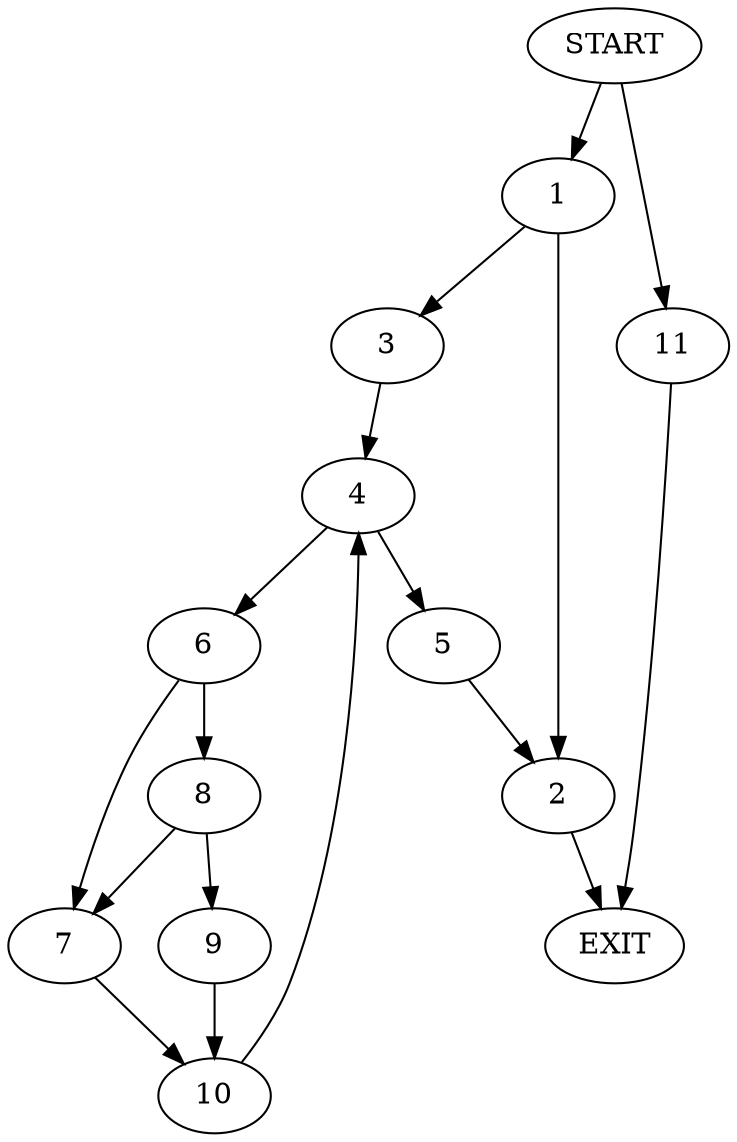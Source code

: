digraph {
0 [label="START"]
12 [label="EXIT"]
0 -> 1
1 -> 2
1 -> 3
3 -> 4
2 -> 12
4 -> 5
4 -> 6
6 -> 7
6 -> 8
5 -> 2
8 -> 7
8 -> 9
7 -> 10
9 -> 10
10 -> 4
0 -> 11
11 -> 12
}
